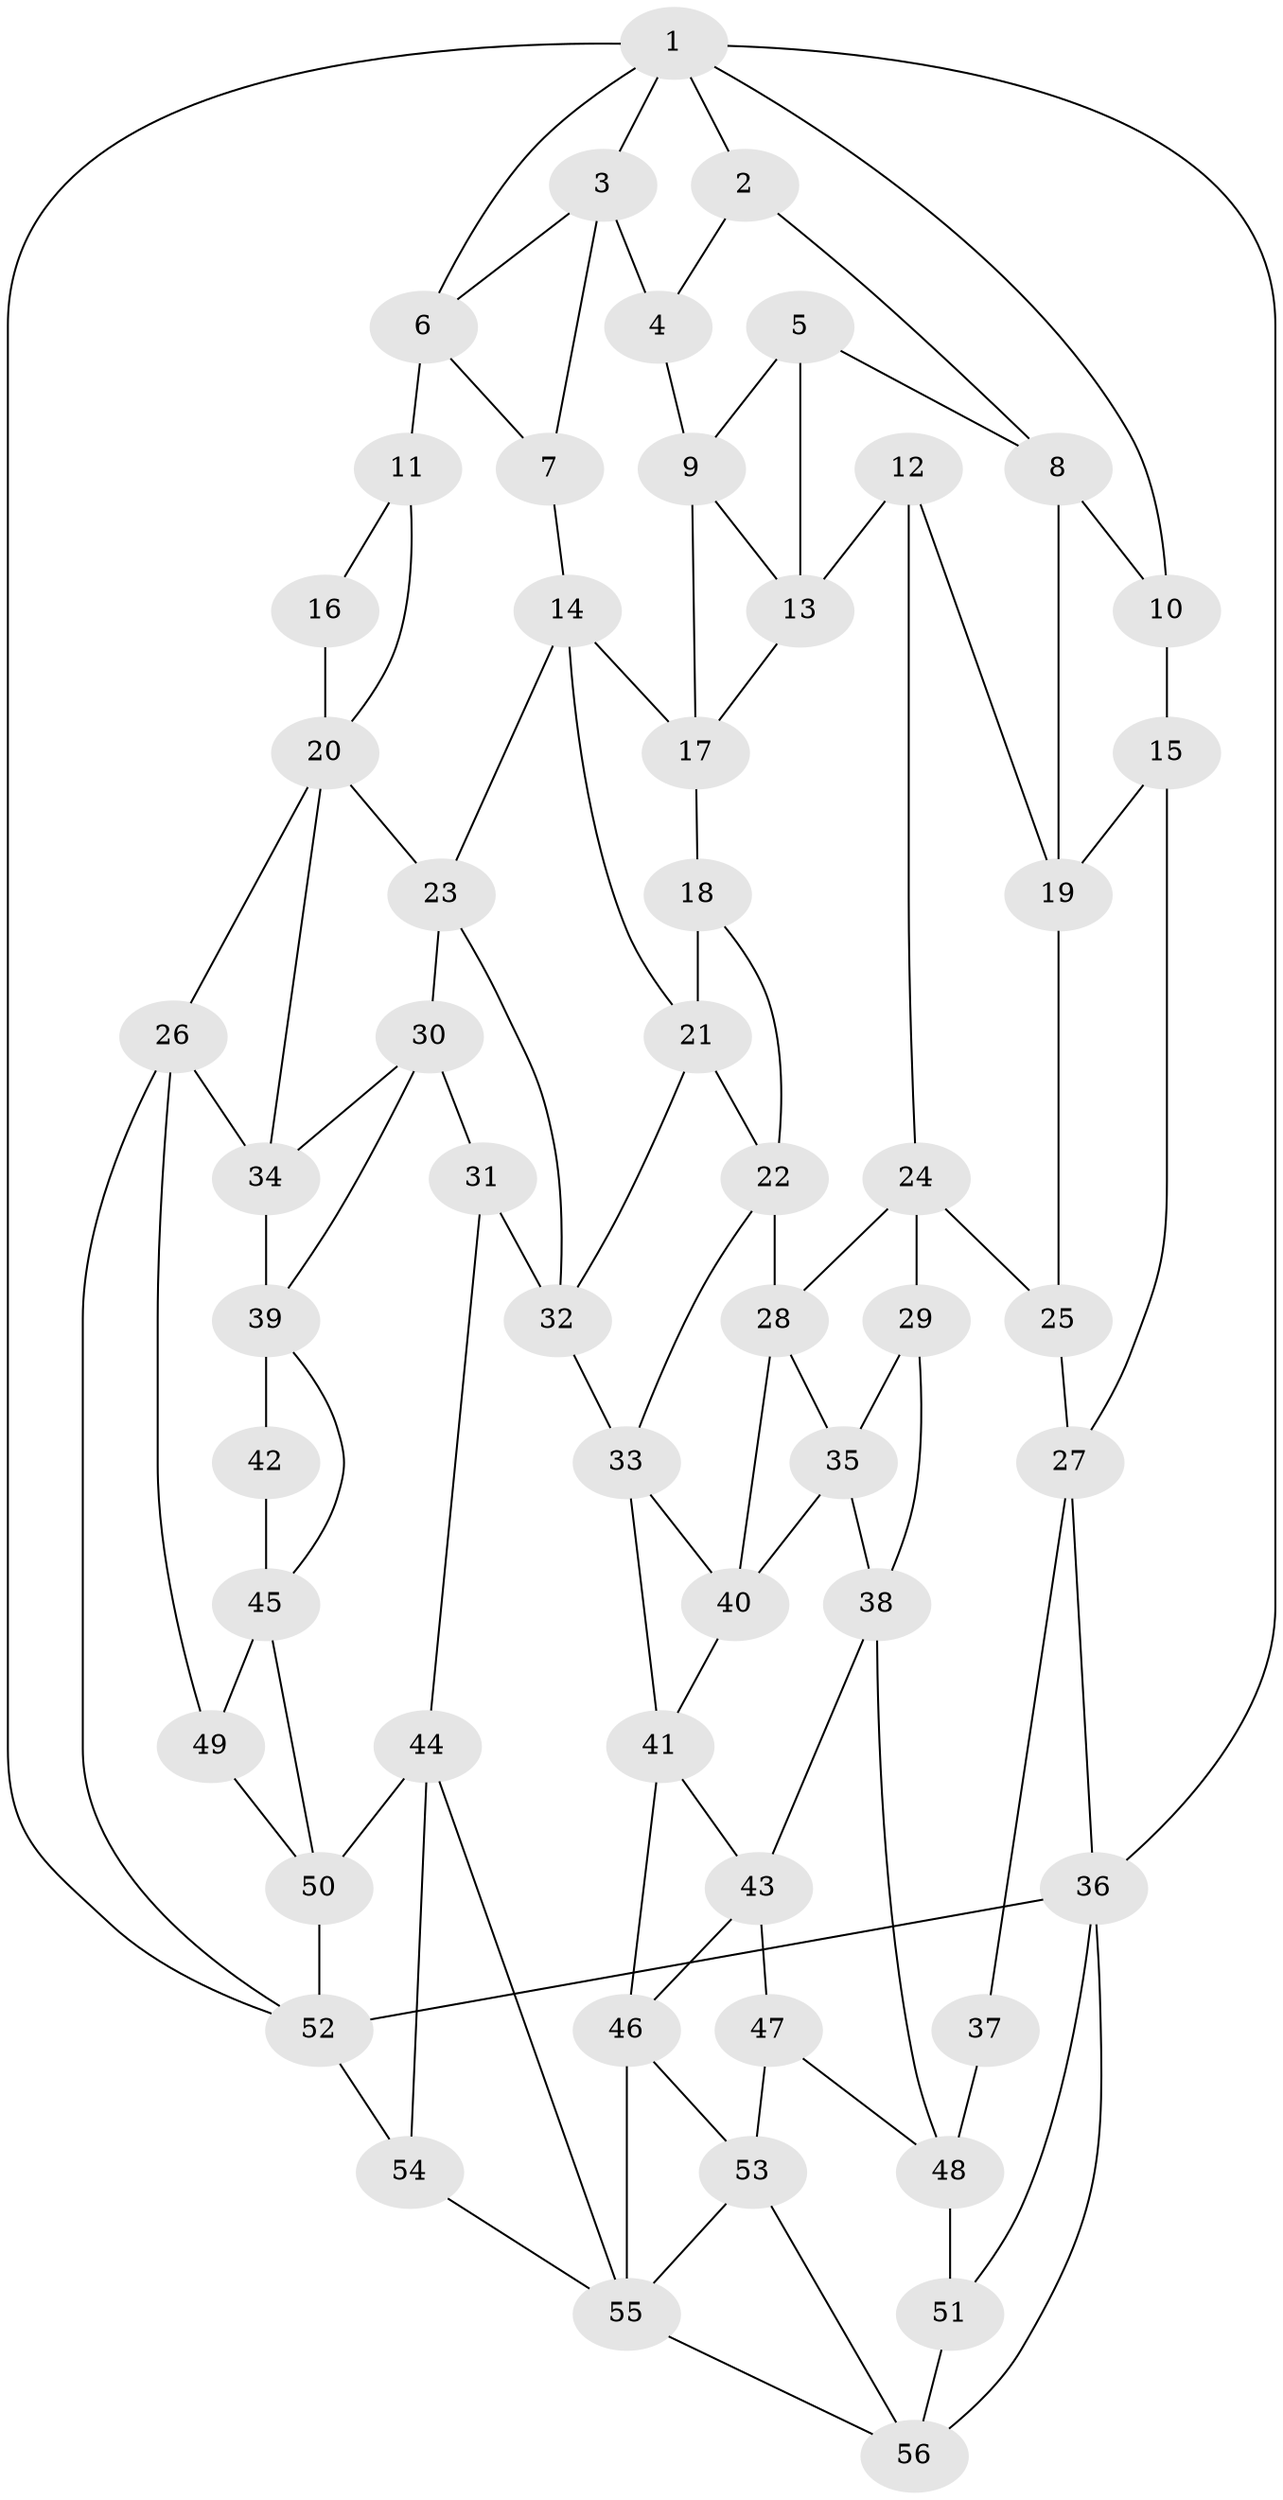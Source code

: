 // original degree distribution, {3: 0.021739130434782608, 5: 0.5289855072463768, 6: 0.2246376811594203, 4: 0.2246376811594203}
// Generated by graph-tools (version 1.1) at 2025/38/03/04/25 23:38:30]
// undirected, 56 vertices, 104 edges
graph export_dot {
  node [color=gray90,style=filled];
  1;
  2;
  3;
  4;
  5;
  6;
  7;
  8;
  9;
  10;
  11;
  12;
  13;
  14;
  15;
  16;
  17;
  18;
  19;
  20;
  21;
  22;
  23;
  24;
  25;
  26;
  27;
  28;
  29;
  30;
  31;
  32;
  33;
  34;
  35;
  36;
  37;
  38;
  39;
  40;
  41;
  42;
  43;
  44;
  45;
  46;
  47;
  48;
  49;
  50;
  51;
  52;
  53;
  54;
  55;
  56;
  1 -- 2 [weight=1.0];
  1 -- 3 [weight=1.0];
  1 -- 6 [weight=1.0];
  1 -- 10 [weight=1.0];
  1 -- 36 [weight=1.0];
  1 -- 52 [weight=1.0];
  2 -- 4 [weight=1.0];
  2 -- 8 [weight=1.0];
  3 -- 4 [weight=2.0];
  3 -- 6 [weight=1.0];
  3 -- 7 [weight=1.0];
  4 -- 9 [weight=1.0];
  5 -- 8 [weight=1.0];
  5 -- 9 [weight=1.0];
  5 -- 13 [weight=2.0];
  6 -- 7 [weight=1.0];
  6 -- 11 [weight=3.0];
  7 -- 14 [weight=1.0];
  8 -- 10 [weight=2.0];
  8 -- 19 [weight=1.0];
  9 -- 13 [weight=1.0];
  9 -- 17 [weight=1.0];
  10 -- 15 [weight=1.0];
  11 -- 16 [weight=2.0];
  11 -- 20 [weight=1.0];
  12 -- 13 [weight=2.0];
  12 -- 19 [weight=1.0];
  12 -- 24 [weight=1.0];
  13 -- 17 [weight=1.0];
  14 -- 17 [weight=1.0];
  14 -- 21 [weight=1.0];
  14 -- 23 [weight=1.0];
  15 -- 19 [weight=1.0];
  15 -- 27 [weight=1.0];
  16 -- 20 [weight=2.0];
  17 -- 18 [weight=1.0];
  18 -- 21 [weight=1.0];
  18 -- 22 [weight=1.0];
  19 -- 25 [weight=1.0];
  20 -- 23 [weight=1.0];
  20 -- 26 [weight=1.0];
  20 -- 34 [weight=1.0];
  21 -- 22 [weight=1.0];
  21 -- 32 [weight=1.0];
  22 -- 28 [weight=1.0];
  22 -- 33 [weight=1.0];
  23 -- 30 [weight=1.0];
  23 -- 32 [weight=1.0];
  24 -- 25 [weight=1.0];
  24 -- 28 [weight=1.0];
  24 -- 29 [weight=1.0];
  25 -- 27 [weight=1.0];
  26 -- 34 [weight=1.0];
  26 -- 49 [weight=1.0];
  26 -- 52 [weight=1.0];
  27 -- 36 [weight=1.0];
  27 -- 37 [weight=1.0];
  28 -- 35 [weight=1.0];
  28 -- 40 [weight=1.0];
  29 -- 35 [weight=1.0];
  29 -- 38 [weight=1.0];
  30 -- 31 [weight=1.0];
  30 -- 34 [weight=1.0];
  30 -- 39 [weight=1.0];
  31 -- 32 [weight=1.0];
  31 -- 44 [weight=1.0];
  32 -- 33 [weight=1.0];
  33 -- 40 [weight=1.0];
  33 -- 41 [weight=1.0];
  34 -- 39 [weight=2.0];
  35 -- 38 [weight=1.0];
  35 -- 40 [weight=1.0];
  36 -- 51 [weight=1.0];
  36 -- 52 [weight=1.0];
  36 -- 56 [weight=1.0];
  37 -- 48 [weight=2.0];
  38 -- 43 [weight=1.0];
  38 -- 48 [weight=1.0];
  39 -- 42 [weight=2.0];
  39 -- 45 [weight=1.0];
  40 -- 41 [weight=1.0];
  41 -- 43 [weight=1.0];
  41 -- 46 [weight=1.0];
  42 -- 45 [weight=2.0];
  43 -- 46 [weight=1.0];
  43 -- 47 [weight=1.0];
  44 -- 50 [weight=1.0];
  44 -- 54 [weight=2.0];
  44 -- 55 [weight=1.0];
  45 -- 49 [weight=2.0];
  45 -- 50 [weight=1.0];
  46 -- 53 [weight=1.0];
  46 -- 55 [weight=1.0];
  47 -- 48 [weight=1.0];
  47 -- 53 [weight=1.0];
  48 -- 51 [weight=1.0];
  49 -- 50 [weight=1.0];
  50 -- 52 [weight=1.0];
  51 -- 56 [weight=1.0];
  52 -- 54 [weight=1.0];
  53 -- 55 [weight=1.0];
  53 -- 56 [weight=1.0];
  54 -- 55 [weight=1.0];
  55 -- 56 [weight=1.0];
}
